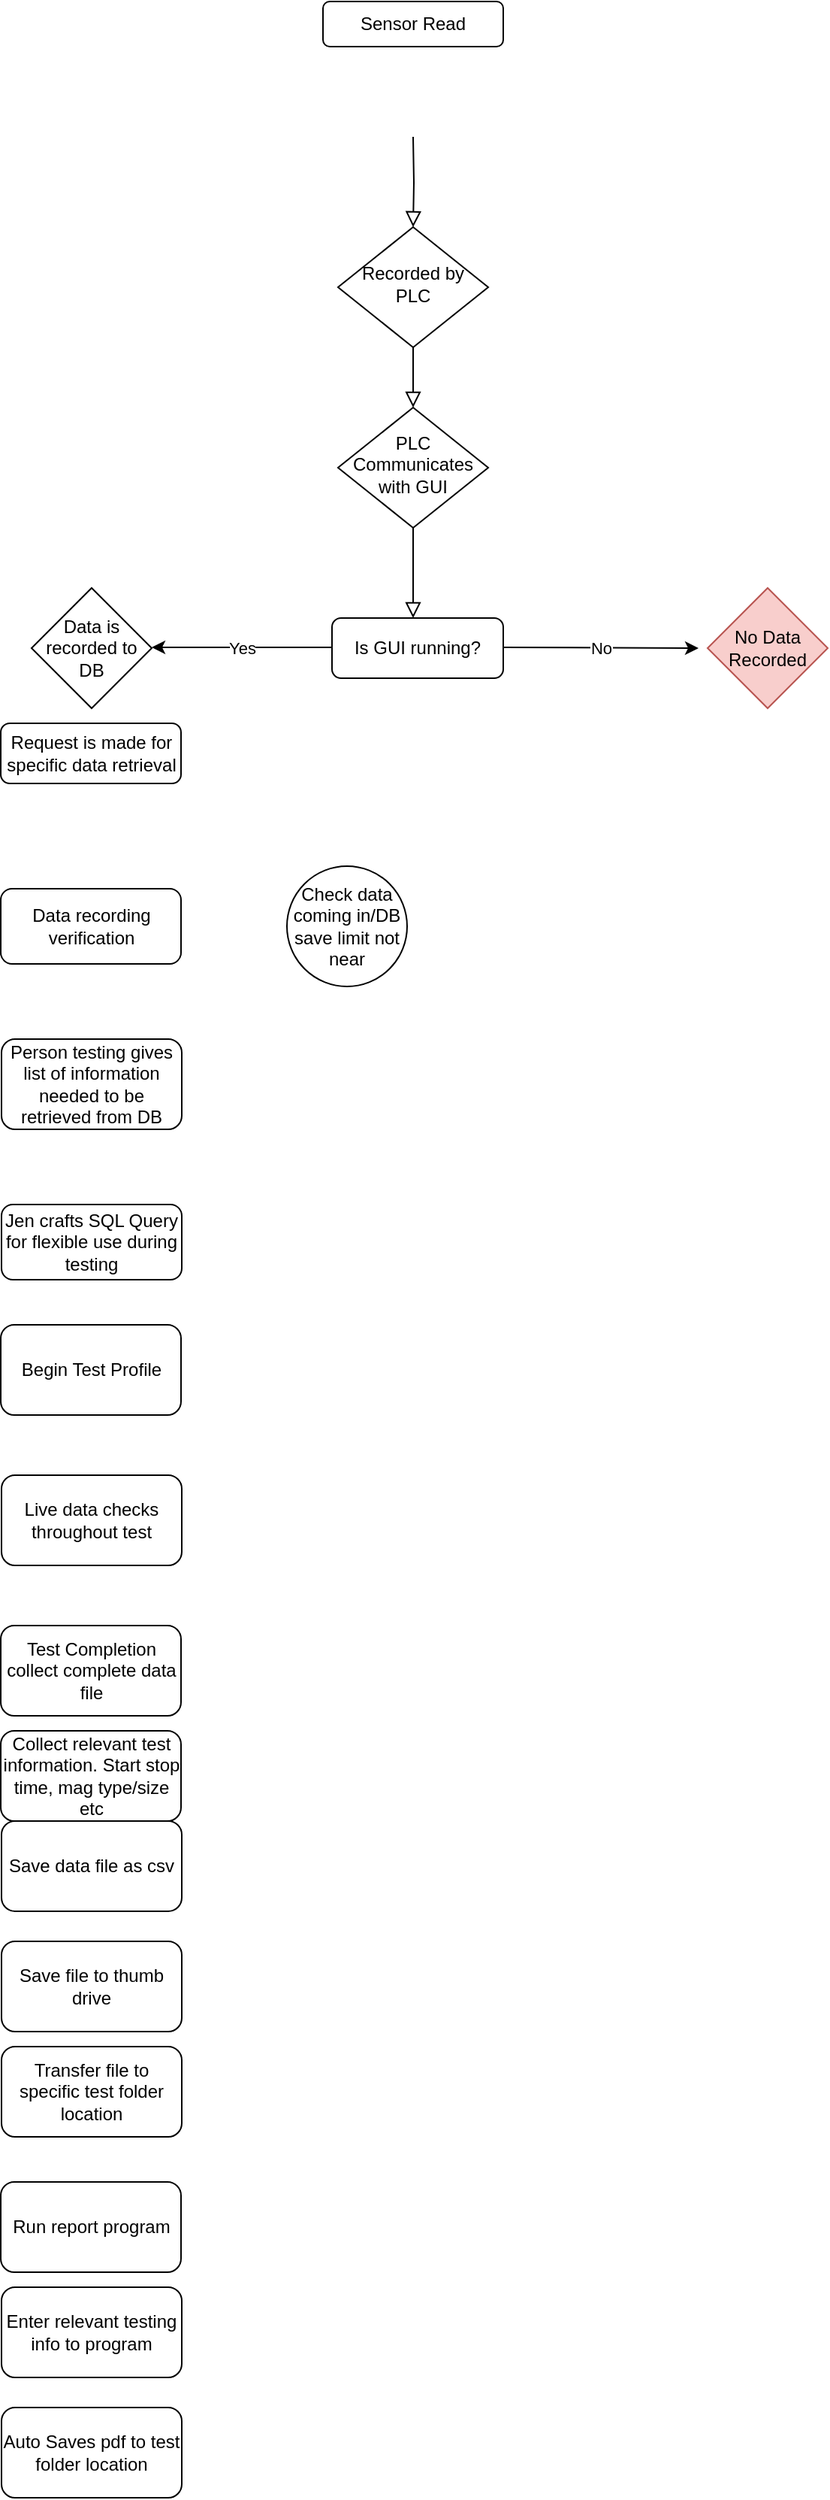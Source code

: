<mxfile version="17.4.0" type="github" pages="2">
  <diagram id="C5RBs43oDa-KdzZeNtuy" name="Page-1">
    <mxGraphModel dx="1422" dy="762" grid="1" gridSize="10" guides="1" tooltips="1" connect="1" arrows="1" fold="1" page="1" pageScale="1" pageWidth="850" pageHeight="1100" math="0" shadow="0">
      <root>
        <mxCell id="WIyWlLk6GJQsqaUBKTNV-0" />
        <mxCell id="WIyWlLk6GJQsqaUBKTNV-1" parent="WIyWlLk6GJQsqaUBKTNV-0" />
        <mxCell id="WIyWlLk6GJQsqaUBKTNV-2" value="" style="rounded=0;html=1;jettySize=auto;orthogonalLoop=1;fontSize=11;endArrow=block;endFill=0;endSize=8;strokeWidth=1;shadow=0;labelBackgroundColor=none;edgeStyle=orthogonalEdgeStyle;entryX=0.5;entryY=0;entryDx=0;entryDy=0;" parent="WIyWlLk6GJQsqaUBKTNV-1" target="WIyWlLk6GJQsqaUBKTNV-6" edge="1">
          <mxGeometry relative="1" as="geometry">
            <mxPoint x="414" y="100" as="sourcePoint" />
          </mxGeometry>
        </mxCell>
        <mxCell id="WIyWlLk6GJQsqaUBKTNV-3" value="Sensor Read" style="rounded=1;whiteSpace=wrap;html=1;fontSize=12;glass=0;strokeWidth=1;shadow=0;" parent="WIyWlLk6GJQsqaUBKTNV-1" vertex="1">
          <mxGeometry x="354" y="10" width="120" height="30" as="geometry" />
        </mxCell>
        <mxCell id="WIyWlLk6GJQsqaUBKTNV-4" value="Yes" style="rounded=0;html=1;jettySize=auto;orthogonalLoop=1;fontSize=11;endArrow=block;endFill=0;endSize=8;strokeWidth=1;shadow=0;labelBackgroundColor=none;edgeStyle=orthogonalEdgeStyle;fontColor=none;noLabel=1;" parent="WIyWlLk6GJQsqaUBKTNV-1" source="WIyWlLk6GJQsqaUBKTNV-6" target="WIyWlLk6GJQsqaUBKTNV-10" edge="1">
          <mxGeometry y="20" relative="1" as="geometry">
            <mxPoint as="offset" />
          </mxGeometry>
        </mxCell>
        <mxCell id="WIyWlLk6GJQsqaUBKTNV-6" value="Recorded by PLC" style="rhombus;whiteSpace=wrap;html=1;shadow=0;fontFamily=Helvetica;fontSize=12;align=center;strokeWidth=1;spacing=6;spacingTop=-4;" parent="WIyWlLk6GJQsqaUBKTNV-1" vertex="1">
          <mxGeometry x="364" y="160" width="100" height="80" as="geometry" />
        </mxCell>
        <mxCell id="WIyWlLk6GJQsqaUBKTNV-8" value="No" style="rounded=0;jettySize=auto;orthogonalLoop=1;fontSize=11;endArrow=block;endFill=0;endSize=8;strokeWidth=1;shadow=0;labelBackgroundColor=none;edgeStyle=orthogonalEdgeStyle;fontColor=none;noLabel=1;" parent="WIyWlLk6GJQsqaUBKTNV-1" source="WIyWlLk6GJQsqaUBKTNV-10" target="WIyWlLk6GJQsqaUBKTNV-11" edge="1">
          <mxGeometry x="0.667" y="130" relative="1" as="geometry">
            <mxPoint as="offset" />
            <Array as="points">
              <mxPoint x="414" y="400" />
              <mxPoint x="414" y="400" />
            </Array>
          </mxGeometry>
        </mxCell>
        <mxCell id="WIyWlLk6GJQsqaUBKTNV-10" value="PLC Communicates with GUI" style="rhombus;whiteSpace=wrap;html=1;shadow=0;fontFamily=Helvetica;fontSize=12;align=center;strokeWidth=1;spacing=6;spacingTop=-4;" parent="WIyWlLk6GJQsqaUBKTNV-1" vertex="1">
          <mxGeometry x="364" y="280" width="100" height="80" as="geometry" />
        </mxCell>
        <mxCell id="WIyWlLk6GJQsqaUBKTNV-11" value="Is GUI running?" style="rounded=1;whiteSpace=wrap;html=1;fontSize=12;glass=0;strokeWidth=1;shadow=0;" parent="WIyWlLk6GJQsqaUBKTNV-1" vertex="1">
          <mxGeometry x="360" y="420" width="114" height="40" as="geometry" />
        </mxCell>
        <mxCell id="rGY5C4zwXBl8T3owJKk9-0" value="Yes" style="endArrow=classic;html=1;rounded=0;fontColor=none;" edge="1" parent="WIyWlLk6GJQsqaUBKTNV-1">
          <mxGeometry width="50" height="50" relative="1" as="geometry">
            <mxPoint x="360" y="439.5" as="sourcePoint" />
            <mxPoint x="240" y="439.5" as="targetPoint" />
          </mxGeometry>
        </mxCell>
        <mxCell id="rGY5C4zwXBl8T3owJKk9-1" value="No" style="endArrow=classic;html=1;rounded=0;fontColor=default;" edge="1" parent="WIyWlLk6GJQsqaUBKTNV-1">
          <mxGeometry width="50" height="50" relative="1" as="geometry">
            <mxPoint x="474" y="439.5" as="sourcePoint" />
            <mxPoint x="604" y="440" as="targetPoint" />
          </mxGeometry>
        </mxCell>
        <mxCell id="rGY5C4zwXBl8T3owJKk9-2" value="Data is recorded to DB" style="rhombus;whiteSpace=wrap;html=1;fontColor=default;" vertex="1" parent="WIyWlLk6GJQsqaUBKTNV-1">
          <mxGeometry x="160" y="400" width="80" height="80" as="geometry" />
        </mxCell>
        <mxCell id="rGY5C4zwXBl8T3owJKk9-3" value="No Data Recorded" style="rhombus;whiteSpace=wrap;html=1;fillColor=#f8cecc;strokeColor=#b85450;" vertex="1" parent="WIyWlLk6GJQsqaUBKTNV-1">
          <mxGeometry x="610" y="400" width="80" height="80" as="geometry" />
        </mxCell>
        <mxCell id="rGY5C4zwXBl8T3owJKk9-6" value="Request is made for specific data retrieval" style="rounded=1;whiteSpace=wrap;html=1;fontColor=default;" vertex="1" parent="WIyWlLk6GJQsqaUBKTNV-1">
          <mxGeometry x="139.5" y="490" width="120" height="40" as="geometry" />
        </mxCell>
        <mxCell id="rGY5C4zwXBl8T3owJKk9-8" value="Jen crafts SQL Query for flexible use during testing" style="rounded=1;whiteSpace=wrap;html=1;fontColor=default;" vertex="1" parent="WIyWlLk6GJQsqaUBKTNV-1">
          <mxGeometry x="140" y="810" width="120" height="50" as="geometry" />
        </mxCell>
        <mxCell id="rGY5C4zwXBl8T3owJKk9-9" value="Person testing gives list of information needed to be retrieved from DB" style="rounded=1;whiteSpace=wrap;html=1;fontColor=default;" vertex="1" parent="WIyWlLk6GJQsqaUBKTNV-1">
          <mxGeometry x="140" y="700" width="120" height="60" as="geometry" />
        </mxCell>
        <mxCell id="rGY5C4zwXBl8T3owJKk9-12" value="Data recording verification" style="rounded=1;whiteSpace=wrap;html=1;fontColor=default;" vertex="1" parent="WIyWlLk6GJQsqaUBKTNV-1">
          <mxGeometry x="139.5" y="600" width="120" height="50" as="geometry" />
        </mxCell>
        <mxCell id="rGY5C4zwXBl8T3owJKk9-15" value="Check data coming in/DB save limit not near" style="ellipse;whiteSpace=wrap;html=1;aspect=fixed;fontColor=default;" vertex="1" parent="WIyWlLk6GJQsqaUBKTNV-1">
          <mxGeometry x="330" y="585" width="80" height="80" as="geometry" />
        </mxCell>
        <mxCell id="rGY5C4zwXBl8T3owJKk9-17" value="Begin Test Profile" style="rounded=1;whiteSpace=wrap;html=1;fontColor=default;" vertex="1" parent="WIyWlLk6GJQsqaUBKTNV-1">
          <mxGeometry x="139.5" y="890" width="120" height="60" as="geometry" />
        </mxCell>
        <mxCell id="rGY5C4zwXBl8T3owJKk9-24" value="Live data checks throughout test" style="rounded=1;whiteSpace=wrap;html=1;fontColor=default;" vertex="1" parent="WIyWlLk6GJQsqaUBKTNV-1">
          <mxGeometry x="140" y="990" width="120" height="60" as="geometry" />
        </mxCell>
        <mxCell id="rGY5C4zwXBl8T3owJKk9-25" value="Test Completion collect complete data file" style="rounded=1;whiteSpace=wrap;html=1;fontColor=default;" vertex="1" parent="WIyWlLk6GJQsqaUBKTNV-1">
          <mxGeometry x="139.5" y="1090" width="120" height="60" as="geometry" />
        </mxCell>
        <mxCell id="2Ox-Umq1YNuusPMfxb5k-0" value="Save data file as csv" style="rounded=1;whiteSpace=wrap;html=1;fontColor=default;" vertex="1" parent="WIyWlLk6GJQsqaUBKTNV-1">
          <mxGeometry x="140" y="1220" width="120" height="60" as="geometry" />
        </mxCell>
        <mxCell id="2Ox-Umq1YNuusPMfxb5k-1" value="Save file to thumb drive" style="rounded=1;whiteSpace=wrap;html=1;fontColor=default;" vertex="1" parent="WIyWlLk6GJQsqaUBKTNV-1">
          <mxGeometry x="140" y="1300" width="120" height="60" as="geometry" />
        </mxCell>
        <mxCell id="2Ox-Umq1YNuusPMfxb5k-2" value="Transfer file to specific test folder location" style="rounded=1;whiteSpace=wrap;html=1;fontColor=default;" vertex="1" parent="WIyWlLk6GJQsqaUBKTNV-1">
          <mxGeometry x="140" y="1370" width="120" height="60" as="geometry" />
        </mxCell>
        <mxCell id="2Ox-Umq1YNuusPMfxb5k-3" value="Run report program" style="rounded=1;whiteSpace=wrap;html=1;fontColor=default;" vertex="1" parent="WIyWlLk6GJQsqaUBKTNV-1">
          <mxGeometry x="139.5" y="1460" width="120" height="60" as="geometry" />
        </mxCell>
        <mxCell id="2Ox-Umq1YNuusPMfxb5k-4" value="Collect relevant test information. Start stop time, mag type/size etc" style="rounded=1;whiteSpace=wrap;html=1;fontColor=default;" vertex="1" parent="WIyWlLk6GJQsqaUBKTNV-1">
          <mxGeometry x="139.5" y="1160" width="120" height="60" as="geometry" />
        </mxCell>
        <mxCell id="2Ox-Umq1YNuusPMfxb5k-5" value="Enter relevant testing info to program" style="rounded=1;whiteSpace=wrap;html=1;fontColor=default;" vertex="1" parent="WIyWlLk6GJQsqaUBKTNV-1">
          <mxGeometry x="140" y="1530" width="120" height="60" as="geometry" />
        </mxCell>
        <mxCell id="2Ox-Umq1YNuusPMfxb5k-6" value="Auto Saves pdf to test folder location" style="rounded=1;whiteSpace=wrap;html=1;fontColor=default;" vertex="1" parent="WIyWlLk6GJQsqaUBKTNV-1">
          <mxGeometry x="140" y="1610" width="120" height="60" as="geometry" />
        </mxCell>
      </root>
    </mxGraphModel>
  </diagram>
  <diagram id="bCwPncfXTaj2IawUAc61" name="Page-2">
    <mxGraphModel dx="1422" dy="762" grid="1" gridSize="10" guides="1" tooltips="1" connect="1" arrows="1" fold="1" page="1" pageScale="1" pageWidth="850" pageHeight="1100" math="0" shadow="0">
      <root>
        <mxCell id="0" />
        <mxCell id="1" parent="0" />
      </root>
    </mxGraphModel>
  </diagram>
</mxfile>
